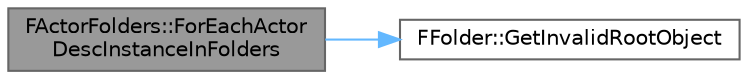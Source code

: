 digraph "FActorFolders::ForEachActorDescInstanceInFolders"
{
 // INTERACTIVE_SVG=YES
 // LATEX_PDF_SIZE
  bgcolor="transparent";
  edge [fontname=Helvetica,fontsize=10,labelfontname=Helvetica,labelfontsize=10];
  node [fontname=Helvetica,fontsize=10,shape=box,height=0.2,width=0.4];
  rankdir="LR";
  Node1 [id="Node000001",label="FActorFolders::ForEachActor\lDescInstanceInFolders",height=0.2,width=0.4,color="gray40", fillcolor="grey60", style="filled", fontcolor="black",tooltip="Apply an operation to each actor desc in the given list of folders."];
  Node1 -> Node2 [id="edge1_Node000001_Node000002",color="steelblue1",style="solid",tooltip=" "];
  Node2 [id="Node000002",label="FFolder::GetInvalidRootObject",height=0.2,width=0.4,color="grey40", fillcolor="white", style="filled",URL="$dc/d1d/structFFolder.html#ac1baa30a2ff3257e268778bccc680433",tooltip=" "];
}
